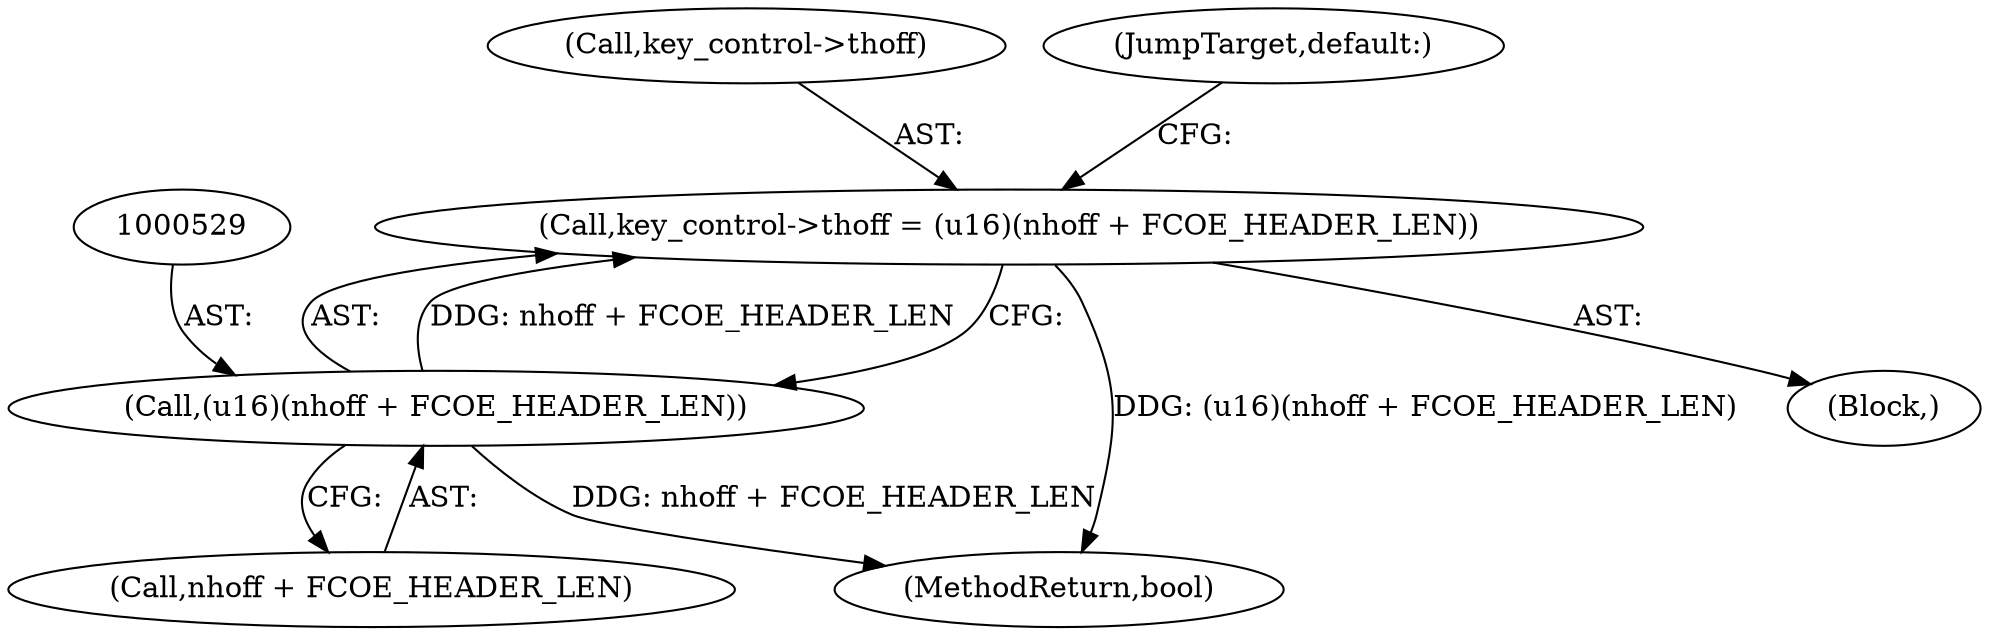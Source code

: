 digraph "0_linux_a6e544b0a88b53114bfa5a57e21b7be7a8dfc9d0@integer" {
"1000524" [label="(Call,key_control->thoff = (u16)(nhoff + FCOE_HEADER_LEN))"];
"1000528" [label="(Call,(u16)(nhoff + FCOE_HEADER_LEN))"];
"1000777" [label="(MethodReturn,bool)"];
"1000530" [label="(Call,nhoff + FCOE_HEADER_LEN)"];
"1000525" [label="(Call,key_control->thoff)"];
"1000190" [label="(Block,)"];
"1000533" [label="(JumpTarget,default:)"];
"1000528" [label="(Call,(u16)(nhoff + FCOE_HEADER_LEN))"];
"1000524" [label="(Call,key_control->thoff = (u16)(nhoff + FCOE_HEADER_LEN))"];
"1000524" -> "1000190"  [label="AST: "];
"1000524" -> "1000528"  [label="CFG: "];
"1000525" -> "1000524"  [label="AST: "];
"1000528" -> "1000524"  [label="AST: "];
"1000533" -> "1000524"  [label="CFG: "];
"1000524" -> "1000777"  [label="DDG: (u16)(nhoff + FCOE_HEADER_LEN)"];
"1000528" -> "1000524"  [label="DDG: nhoff + FCOE_HEADER_LEN"];
"1000528" -> "1000530"  [label="CFG: "];
"1000529" -> "1000528"  [label="AST: "];
"1000530" -> "1000528"  [label="AST: "];
"1000528" -> "1000777"  [label="DDG: nhoff + FCOE_HEADER_LEN"];
}
